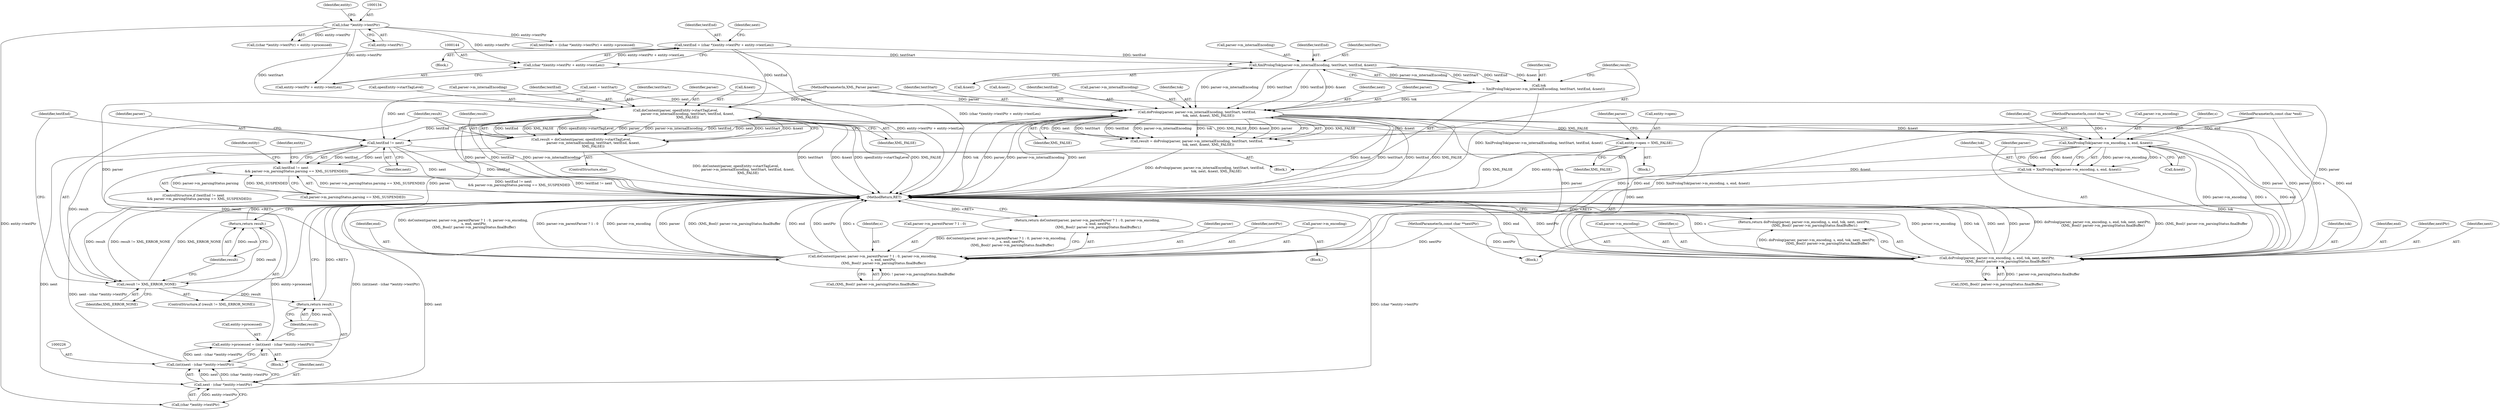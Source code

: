 digraph "0_libexpat_c20b758c332d9a13afbbb276d30db1d183a85d43_1@integer" {
"1000141" [label="(Call,textEnd = (char *)(entity->textPtr + entity->textLen))"];
"1000143" [label="(Call,(char *)(entity->textPtr + entity->textLen))"];
"1000133" [label="(Call,(char *)entity->textPtr)"];
"1000163" [label="(Call,XmlPrologTok(parser->m_internalEncoding, textStart, textEnd, &next))"];
"1000161" [label="(Call,tok\n         = XmlPrologTok(parser->m_internalEncoding, textStart, textEnd, &next))"];
"1000173" [label="(Call,doProlog(parser, parser->m_internalEncoding, textStart, textEnd,\n                      tok, next, &next, XML_FALSE))"];
"1000171" [label="(Call,result = doProlog(parser, parser->m_internalEncoding, textStart, textEnd,\n                      tok, next, &next, XML_FALSE))"];
"1000202" [label="(Call,result != XML_ERROR_NONE)"];
"1000205" [label="(Return,return result;)"];
"1000234" [label="(Return,return result;)"];
"1000210" [label="(Call,textEnd != next)"];
"1000209" [label="(Call,textEnd != next\n           && parser->m_parsingStatus.parsing == XML_SUSPENDED)"];
"1000227" [label="(Call,next - (char *)entity->textPtr)"];
"1000225" [label="(Call,(int)(next - (char *)entity->textPtr))"];
"1000221" [label="(Call,entity->processed = (int)(next - (char *)entity->textPtr))"];
"1000284" [label="(Call,doProlog(parser, parser->m_encoding, s, end, tok, next, nextPtr,\n                    (XML_Bool)! parser->m_parsingStatus.finalBuffer))"];
"1000283" [label="(Return,return doProlog(parser, parser->m_encoding, s, end, tok, next, nextPtr,\n                    (XML_Bool)! parser->m_parsingStatus.finalBuffer);)"];
"1000238" [label="(Call,entity->open = XML_FALSE)"];
"1000275" [label="(Call,XmlPrologTok(parser->m_encoding, s, end, &next))"];
"1000273" [label="(Call,tok = XmlPrologTok(parser->m_encoding, s, end, &next))"];
"1000310" [label="(Call,doContent(parser, parser->m_parentParser ? 1 : 0, parser->m_encoding,\n                     s, end, nextPtr,\n                     (XML_Bool)! parser->m_parsingStatus.finalBuffer))"];
"1000309" [label="(Return,return doContent(parser, parser->m_parentParser ? 1 : 0, parser->m_encoding,\n                     s, end, nextPtr,\n                     (XML_Bool)! parser->m_parsingStatus.finalBuffer);)"];
"1000188" [label="(Call,doContent(parser, openEntity->startTagLevel,\n                       parser->m_internalEncoding, textStart, textEnd, &next,\n                       XML_FALSE))"];
"1000186" [label="(Call,result = doContent(parser, openEntity->startTagLevel,\n                       parser->m_internalEncoding, textStart, textEnd, &next,\n                       XML_FALSE))"];
"1000281" [label="(Call,&next)"];
"1000321" [label="(Identifier,s)"];
"1000222" [label="(Call,entity->processed)"];
"1000273" [label="(Call,tok = XmlPrologTok(parser->m_encoding, s, end, &next))"];
"1000188" [label="(Call,doContent(parser, openEntity->startTagLevel,\n                       parser->m_internalEncoding, textStart, textEnd, &next,\n                       XML_FALSE))"];
"1000312" [label="(Call,parser->m_parentParser ? 1 : 0)"];
"1000240" [label="(Identifier,entity)"];
"1000303" [label="(Block,)"];
"1000266" [label="(Block,)"];
"1000205" [label="(Return,return result;)"];
"1000291" [label="(Identifier,tok)"];
"1000310" [label="(Call,doContent(parser, parser->m_parentParser ? 1 : 0, parser->m_encoding,\n                     s, end, nextPtr,\n                     (XML_Bool)! parser->m_parsingStatus.finalBuffer))"];
"1000285" [label="(Identifier,parser)"];
"1000186" [label="(Call,result = doContent(parser, openEntity->startTagLevel,\n                       parser->m_internalEncoding, textStart, textEnd, &next,\n                       XML_FALSE))"];
"1000235" [label="(Identifier,result)"];
"1000105" [label="(MethodParameterIn,const char *s)"];
"1000208" [label="(ControlStructure,if (textEnd != next\n           && parser->m_parsingStatus.parsing == XML_SUSPENDED))"];
"1000133" [label="(Call,(char *)entity->textPtr)"];
"1000202" [label="(Call,result != XML_ERROR_NONE)"];
"1000309" [label="(Return,return doContent(parser, parser->m_parentParser ? 1 : 0, parser->m_encoding,\n                     s, end, nextPtr,\n                     (XML_Bool)! parser->m_parsingStatus.finalBuffer);)"];
"1000227" [label="(Call,next - (char *)entity->textPtr)"];
"1000172" [label="(Identifier,result)"];
"1000290" [label="(Identifier,end)"];
"1000311" [label="(Identifier,parser)"];
"1000211" [label="(Identifier,textEnd)"];
"1000143" [label="(Call,(char *)(entity->textPtr + entity->textLen))"];
"1000280" [label="(Identifier,end)"];
"1000132" [label="(Call,((char *)entity->textPtr) + entity->processed)"];
"1000293" [label="(Identifier,nextPtr)"];
"1000180" [label="(Identifier,tok)"];
"1000292" [label="(Identifier,next)"];
"1000239" [label="(Call,entity->open)"];
"1000323" [label="(Identifier,nextPtr)"];
"1000286" [label="(Call,parser->m_encoding)"];
"1000200" [label="(Identifier,XML_FALSE)"];
"1000318" [label="(Call,parser->m_encoding)"];
"1000324" [label="(Call,(XML_Bool)! parser->m_parsingStatus.finalBuffer)"];
"1000289" [label="(Identifier,s)"];
"1000181" [label="(Identifier,next)"];
"1000223" [label="(Identifier,entity)"];
"1000322" [label="(Identifier,end)"];
"1000185" [label="(ControlStructure,else)"];
"1000274" [label="(Identifier,tok)"];
"1000162" [label="(Identifier,tok)"];
"1000276" [label="(Call,parser->m_encoding)"];
"1000135" [label="(Call,entity->textPtr)"];
"1000108" [label="(Block,)"];
"1000204" [label="(Identifier,XML_ERROR_NONE)"];
"1000294" [label="(Call,(XML_Bool)! parser->m_parsingStatus.finalBuffer)"];
"1000104" [label="(MethodParameterIn,XML_Parser parser)"];
"1000164" [label="(Call,parser->m_internalEncoding)"];
"1000171" [label="(Call,result = doProlog(parser, parser->m_internalEncoding, textStart, textEnd,\n                      tok, next, &next, XML_FALSE))"];
"1000163" [label="(Call,XmlPrologTok(parser->m_internalEncoding, textStart, textEnd, &next))"];
"1000284" [label="(Call,doProlog(parser, parser->m_encoding, s, end, tok, next, nextPtr,\n                    (XML_Bool)! parser->m_parsingStatus.finalBuffer))"];
"1000216" [label="(Identifier,parser)"];
"1000242" [label="(Identifier,XML_FALSE)"];
"1000168" [label="(Identifier,textEnd)"];
"1000238" [label="(Call,entity->open = XML_FALSE)"];
"1000190" [label="(Call,openEntity->startTagLevel)"];
"1000174" [label="(Identifier,parser)"];
"1000193" [label="(Call,parser->m_internalEncoding)"];
"1000178" [label="(Identifier,textStart)"];
"1000142" [label="(Identifier,textEnd)"];
"1000169" [label="(Call,&next)"];
"1000206" [label="(Identifier,result)"];
"1000283" [label="(Return,return doProlog(parser, parser->m_encoding, s, end, tok, next, nextPtr,\n                    (XML_Bool)! parser->m_parsingStatus.finalBuffer);)"];
"1000210" [label="(Call,textEnd != next)"];
"1000203" [label="(Identifier,result)"];
"1000161" [label="(Call,tok\n         = XmlPrologTok(parser->m_internalEncoding, textStart, textEnd, &next))"];
"1000139" [label="(Identifier,entity)"];
"1000201" [label="(ControlStructure,if (result != XML_ERROR_NONE))"];
"1000167" [label="(Identifier,textStart)"];
"1000145" [label="(Call,entity->textPtr + entity->textLen)"];
"1000220" [label="(Block,)"];
"1000245" [label="(Identifier,parser)"];
"1000153" [label="(Identifier,next)"];
"1000197" [label="(Identifier,textEnd)"];
"1000209" [label="(Call,textEnd != next\n           && parser->m_parsingStatus.parsing == XML_SUSPENDED)"];
"1000234" [label="(Return,return result;)"];
"1000107" [label="(MethodParameterIn,const char **nextPtr)"];
"1000212" [label="(Identifier,next)"];
"1000187" [label="(Identifier,result)"];
"1000159" [label="(Block,)"];
"1000184" [label="(Identifier,XML_FALSE)"];
"1000221" [label="(Call,entity->processed = (int)(next - (char *)entity->textPtr))"];
"1000229" [label="(Call,(char *)entity->textPtr)"];
"1000228" [label="(Identifier,next)"];
"1000237" [label="(Block,)"];
"1000152" [label="(Call,next = textStart)"];
"1000196" [label="(Identifier,textStart)"];
"1000189" [label="(Identifier,parser)"];
"1000225" [label="(Call,(int)(next - (char *)entity->textPtr))"];
"1000275" [label="(Call,XmlPrologTok(parser->m_encoding, s, end, &next))"];
"1000141" [label="(Call,textEnd = (char *)(entity->textPtr + entity->textLen))"];
"1000173" [label="(Call,doProlog(parser, parser->m_internalEncoding, textStart, textEnd,\n                      tok, next, &next, XML_FALSE))"];
"1000182" [label="(Call,&next)"];
"1000106" [label="(MethodParameterIn,const char *end)"];
"1000332" [label="(MethodReturn,RET)"];
"1000279" [label="(Identifier,s)"];
"1000198" [label="(Call,&next)"];
"1000179" [label="(Identifier,textEnd)"];
"1000130" [label="(Call,textStart = ((char *)entity->textPtr) + entity->processed)"];
"1000175" [label="(Call,parser->m_internalEncoding)"];
"1000213" [label="(Call,parser->m_parsingStatus.parsing == XML_SUSPENDED)"];
"1000141" -> "1000108"  [label="AST: "];
"1000141" -> "1000143"  [label="CFG: "];
"1000142" -> "1000141"  [label="AST: "];
"1000143" -> "1000141"  [label="AST: "];
"1000153" -> "1000141"  [label="CFG: "];
"1000141" -> "1000332"  [label="DDG: (char *)(entity->textPtr + entity->textLen)"];
"1000143" -> "1000141"  [label="DDG: entity->textPtr + entity->textLen"];
"1000141" -> "1000163"  [label="DDG: textEnd"];
"1000141" -> "1000188"  [label="DDG: textEnd"];
"1000143" -> "1000145"  [label="CFG: "];
"1000144" -> "1000143"  [label="AST: "];
"1000145" -> "1000143"  [label="AST: "];
"1000143" -> "1000332"  [label="DDG: entity->textPtr + entity->textLen"];
"1000133" -> "1000143"  [label="DDG: entity->textPtr"];
"1000133" -> "1000132"  [label="AST: "];
"1000133" -> "1000135"  [label="CFG: "];
"1000134" -> "1000133"  [label="AST: "];
"1000135" -> "1000133"  [label="AST: "];
"1000139" -> "1000133"  [label="CFG: "];
"1000133" -> "1000130"  [label="DDG: entity->textPtr"];
"1000133" -> "1000132"  [label="DDG: entity->textPtr"];
"1000133" -> "1000145"  [label="DDG: entity->textPtr"];
"1000133" -> "1000229"  [label="DDG: entity->textPtr"];
"1000163" -> "1000161"  [label="AST: "];
"1000163" -> "1000169"  [label="CFG: "];
"1000164" -> "1000163"  [label="AST: "];
"1000167" -> "1000163"  [label="AST: "];
"1000168" -> "1000163"  [label="AST: "];
"1000169" -> "1000163"  [label="AST: "];
"1000161" -> "1000163"  [label="CFG: "];
"1000163" -> "1000161"  [label="DDG: parser->m_internalEncoding"];
"1000163" -> "1000161"  [label="DDG: textStart"];
"1000163" -> "1000161"  [label="DDG: textEnd"];
"1000163" -> "1000161"  [label="DDG: &next"];
"1000130" -> "1000163"  [label="DDG: textStart"];
"1000163" -> "1000173"  [label="DDG: parser->m_internalEncoding"];
"1000163" -> "1000173"  [label="DDG: textStart"];
"1000163" -> "1000173"  [label="DDG: textEnd"];
"1000163" -> "1000173"  [label="DDG: &next"];
"1000161" -> "1000159"  [label="AST: "];
"1000162" -> "1000161"  [label="AST: "];
"1000172" -> "1000161"  [label="CFG: "];
"1000161" -> "1000332"  [label="DDG: XmlPrologTok(parser->m_internalEncoding, textStart, textEnd, &next)"];
"1000161" -> "1000173"  [label="DDG: tok"];
"1000173" -> "1000171"  [label="AST: "];
"1000173" -> "1000184"  [label="CFG: "];
"1000174" -> "1000173"  [label="AST: "];
"1000175" -> "1000173"  [label="AST: "];
"1000178" -> "1000173"  [label="AST: "];
"1000179" -> "1000173"  [label="AST: "];
"1000180" -> "1000173"  [label="AST: "];
"1000181" -> "1000173"  [label="AST: "];
"1000182" -> "1000173"  [label="AST: "];
"1000184" -> "1000173"  [label="AST: "];
"1000171" -> "1000173"  [label="CFG: "];
"1000173" -> "1000332"  [label="DDG: next"];
"1000173" -> "1000332"  [label="DDG: &next"];
"1000173" -> "1000332"  [label="DDG: textStart"];
"1000173" -> "1000332"  [label="DDG: textEnd"];
"1000173" -> "1000332"  [label="DDG: XML_FALSE"];
"1000173" -> "1000332"  [label="DDG: tok"];
"1000173" -> "1000332"  [label="DDG: parser"];
"1000173" -> "1000332"  [label="DDG: parser->m_internalEncoding"];
"1000173" -> "1000171"  [label="DDG: XML_FALSE"];
"1000173" -> "1000171"  [label="DDG: next"];
"1000173" -> "1000171"  [label="DDG: textStart"];
"1000173" -> "1000171"  [label="DDG: textEnd"];
"1000173" -> "1000171"  [label="DDG: parser->m_internalEncoding"];
"1000173" -> "1000171"  [label="DDG: tok"];
"1000173" -> "1000171"  [label="DDG: &next"];
"1000173" -> "1000171"  [label="DDG: parser"];
"1000104" -> "1000173"  [label="DDG: parser"];
"1000152" -> "1000173"  [label="DDG: next"];
"1000173" -> "1000210"  [label="DDG: textEnd"];
"1000173" -> "1000210"  [label="DDG: next"];
"1000173" -> "1000238"  [label="DDG: XML_FALSE"];
"1000173" -> "1000275"  [label="DDG: &next"];
"1000173" -> "1000284"  [label="DDG: parser"];
"1000173" -> "1000310"  [label="DDG: parser"];
"1000171" -> "1000159"  [label="AST: "];
"1000172" -> "1000171"  [label="AST: "];
"1000203" -> "1000171"  [label="CFG: "];
"1000171" -> "1000332"  [label="DDG: doProlog(parser, parser->m_internalEncoding, textStart, textEnd,\n                      tok, next, &next, XML_FALSE)"];
"1000171" -> "1000202"  [label="DDG: result"];
"1000202" -> "1000201"  [label="AST: "];
"1000202" -> "1000204"  [label="CFG: "];
"1000203" -> "1000202"  [label="AST: "];
"1000204" -> "1000202"  [label="AST: "];
"1000206" -> "1000202"  [label="CFG: "];
"1000211" -> "1000202"  [label="CFG: "];
"1000202" -> "1000332"  [label="DDG: result"];
"1000202" -> "1000332"  [label="DDG: result != XML_ERROR_NONE"];
"1000202" -> "1000332"  [label="DDG: XML_ERROR_NONE"];
"1000186" -> "1000202"  [label="DDG: result"];
"1000202" -> "1000205"  [label="DDG: result"];
"1000202" -> "1000234"  [label="DDG: result"];
"1000205" -> "1000201"  [label="AST: "];
"1000205" -> "1000206"  [label="CFG: "];
"1000206" -> "1000205"  [label="AST: "];
"1000332" -> "1000205"  [label="CFG: "];
"1000205" -> "1000332"  [label="DDG: <RET>"];
"1000206" -> "1000205"  [label="DDG: result"];
"1000234" -> "1000220"  [label="AST: "];
"1000234" -> "1000235"  [label="CFG: "];
"1000235" -> "1000234"  [label="AST: "];
"1000332" -> "1000234"  [label="CFG: "];
"1000234" -> "1000332"  [label="DDG: <RET>"];
"1000235" -> "1000234"  [label="DDG: result"];
"1000210" -> "1000209"  [label="AST: "];
"1000210" -> "1000212"  [label="CFG: "];
"1000211" -> "1000210"  [label="AST: "];
"1000212" -> "1000210"  [label="AST: "];
"1000216" -> "1000210"  [label="CFG: "];
"1000209" -> "1000210"  [label="CFG: "];
"1000210" -> "1000332"  [label="DDG: next"];
"1000210" -> "1000332"  [label="DDG: textEnd"];
"1000210" -> "1000209"  [label="DDG: textEnd"];
"1000210" -> "1000209"  [label="DDG: next"];
"1000188" -> "1000210"  [label="DDG: textEnd"];
"1000152" -> "1000210"  [label="DDG: next"];
"1000210" -> "1000227"  [label="DDG: next"];
"1000210" -> "1000284"  [label="DDG: next"];
"1000209" -> "1000208"  [label="AST: "];
"1000209" -> "1000213"  [label="CFG: "];
"1000213" -> "1000209"  [label="AST: "];
"1000223" -> "1000209"  [label="CFG: "];
"1000240" -> "1000209"  [label="CFG: "];
"1000209" -> "1000332"  [label="DDG: textEnd != next\n           && parser->m_parsingStatus.parsing == XML_SUSPENDED"];
"1000209" -> "1000332"  [label="DDG: textEnd != next"];
"1000209" -> "1000332"  [label="DDG: parser->m_parsingStatus.parsing == XML_SUSPENDED"];
"1000213" -> "1000209"  [label="DDG: parser->m_parsingStatus.parsing"];
"1000213" -> "1000209"  [label="DDG: XML_SUSPENDED"];
"1000227" -> "1000225"  [label="AST: "];
"1000227" -> "1000229"  [label="CFG: "];
"1000228" -> "1000227"  [label="AST: "];
"1000229" -> "1000227"  [label="AST: "];
"1000225" -> "1000227"  [label="CFG: "];
"1000227" -> "1000332"  [label="DDG: next"];
"1000227" -> "1000332"  [label="DDG: (char *)entity->textPtr"];
"1000227" -> "1000225"  [label="DDG: next"];
"1000227" -> "1000225"  [label="DDG: (char *)entity->textPtr"];
"1000229" -> "1000227"  [label="DDG: entity->textPtr"];
"1000225" -> "1000221"  [label="AST: "];
"1000226" -> "1000225"  [label="AST: "];
"1000221" -> "1000225"  [label="CFG: "];
"1000225" -> "1000332"  [label="DDG: next - (char *)entity->textPtr"];
"1000225" -> "1000221"  [label="DDG: next - (char *)entity->textPtr"];
"1000221" -> "1000220"  [label="AST: "];
"1000222" -> "1000221"  [label="AST: "];
"1000235" -> "1000221"  [label="CFG: "];
"1000221" -> "1000332"  [label="DDG: (int)(next - (char *)entity->textPtr)"];
"1000221" -> "1000332"  [label="DDG: entity->processed"];
"1000284" -> "1000283"  [label="AST: "];
"1000284" -> "1000294"  [label="CFG: "];
"1000285" -> "1000284"  [label="AST: "];
"1000286" -> "1000284"  [label="AST: "];
"1000289" -> "1000284"  [label="AST: "];
"1000290" -> "1000284"  [label="AST: "];
"1000291" -> "1000284"  [label="AST: "];
"1000292" -> "1000284"  [label="AST: "];
"1000293" -> "1000284"  [label="AST: "];
"1000294" -> "1000284"  [label="AST: "];
"1000283" -> "1000284"  [label="CFG: "];
"1000284" -> "1000332"  [label="DDG: parser->m_encoding"];
"1000284" -> "1000332"  [label="DDG: tok"];
"1000284" -> "1000332"  [label="DDG: next"];
"1000284" -> "1000332"  [label="DDG: parser"];
"1000284" -> "1000332"  [label="DDG: doProlog(parser, parser->m_encoding, s, end, tok, next, nextPtr,\n                    (XML_Bool)! parser->m_parsingStatus.finalBuffer)"];
"1000284" -> "1000332"  [label="DDG: (XML_Bool)! parser->m_parsingStatus.finalBuffer"];
"1000284" -> "1000332"  [label="DDG: end"];
"1000284" -> "1000332"  [label="DDG: nextPtr"];
"1000284" -> "1000332"  [label="DDG: s"];
"1000284" -> "1000283"  [label="DDG: doProlog(parser, parser->m_encoding, s, end, tok, next, nextPtr,\n                    (XML_Bool)! parser->m_parsingStatus.finalBuffer)"];
"1000188" -> "1000284"  [label="DDG: parser"];
"1000104" -> "1000284"  [label="DDG: parser"];
"1000275" -> "1000284"  [label="DDG: parser->m_encoding"];
"1000275" -> "1000284"  [label="DDG: s"];
"1000275" -> "1000284"  [label="DDG: end"];
"1000105" -> "1000284"  [label="DDG: s"];
"1000106" -> "1000284"  [label="DDG: end"];
"1000273" -> "1000284"  [label="DDG: tok"];
"1000107" -> "1000284"  [label="DDG: nextPtr"];
"1000294" -> "1000284"  [label="DDG: ! parser->m_parsingStatus.finalBuffer"];
"1000283" -> "1000266"  [label="AST: "];
"1000332" -> "1000283"  [label="CFG: "];
"1000283" -> "1000332"  [label="DDG: <RET>"];
"1000238" -> "1000237"  [label="AST: "];
"1000238" -> "1000242"  [label="CFG: "];
"1000239" -> "1000238"  [label="AST: "];
"1000242" -> "1000238"  [label="AST: "];
"1000245" -> "1000238"  [label="CFG: "];
"1000238" -> "1000332"  [label="DDG: entity->open"];
"1000238" -> "1000332"  [label="DDG: XML_FALSE"];
"1000188" -> "1000238"  [label="DDG: XML_FALSE"];
"1000275" -> "1000273"  [label="AST: "];
"1000275" -> "1000281"  [label="CFG: "];
"1000276" -> "1000275"  [label="AST: "];
"1000279" -> "1000275"  [label="AST: "];
"1000280" -> "1000275"  [label="AST: "];
"1000281" -> "1000275"  [label="AST: "];
"1000273" -> "1000275"  [label="CFG: "];
"1000275" -> "1000332"  [label="DDG: &next"];
"1000275" -> "1000273"  [label="DDG: parser->m_encoding"];
"1000275" -> "1000273"  [label="DDG: s"];
"1000275" -> "1000273"  [label="DDG: end"];
"1000275" -> "1000273"  [label="DDG: &next"];
"1000105" -> "1000275"  [label="DDG: s"];
"1000106" -> "1000275"  [label="DDG: end"];
"1000188" -> "1000275"  [label="DDG: &next"];
"1000273" -> "1000266"  [label="AST: "];
"1000274" -> "1000273"  [label="AST: "];
"1000285" -> "1000273"  [label="CFG: "];
"1000273" -> "1000332"  [label="DDG: XmlPrologTok(parser->m_encoding, s, end, &next)"];
"1000310" -> "1000309"  [label="AST: "];
"1000310" -> "1000324"  [label="CFG: "];
"1000311" -> "1000310"  [label="AST: "];
"1000312" -> "1000310"  [label="AST: "];
"1000318" -> "1000310"  [label="AST: "];
"1000321" -> "1000310"  [label="AST: "];
"1000322" -> "1000310"  [label="AST: "];
"1000323" -> "1000310"  [label="AST: "];
"1000324" -> "1000310"  [label="AST: "];
"1000309" -> "1000310"  [label="CFG: "];
"1000310" -> "1000332"  [label="DDG: doContent(parser, parser->m_parentParser ? 1 : 0, parser->m_encoding,\n                     s, end, nextPtr,\n                     (XML_Bool)! parser->m_parsingStatus.finalBuffer)"];
"1000310" -> "1000332"  [label="DDG: parser->m_parentParser ? 1 : 0"];
"1000310" -> "1000332"  [label="DDG: parser->m_encoding"];
"1000310" -> "1000332"  [label="DDG: parser"];
"1000310" -> "1000332"  [label="DDG: (XML_Bool)! parser->m_parsingStatus.finalBuffer"];
"1000310" -> "1000332"  [label="DDG: end"];
"1000310" -> "1000332"  [label="DDG: nextPtr"];
"1000310" -> "1000332"  [label="DDG: s"];
"1000310" -> "1000309"  [label="DDG: doContent(parser, parser->m_parentParser ? 1 : 0, parser->m_encoding,\n                     s, end, nextPtr,\n                     (XML_Bool)! parser->m_parsingStatus.finalBuffer)"];
"1000188" -> "1000310"  [label="DDG: parser"];
"1000104" -> "1000310"  [label="DDG: parser"];
"1000105" -> "1000310"  [label="DDG: s"];
"1000106" -> "1000310"  [label="DDG: end"];
"1000107" -> "1000310"  [label="DDG: nextPtr"];
"1000324" -> "1000310"  [label="DDG: ! parser->m_parsingStatus.finalBuffer"];
"1000309" -> "1000303"  [label="AST: "];
"1000332" -> "1000309"  [label="CFG: "];
"1000309" -> "1000332"  [label="DDG: <RET>"];
"1000188" -> "1000186"  [label="AST: "];
"1000188" -> "1000200"  [label="CFG: "];
"1000189" -> "1000188"  [label="AST: "];
"1000190" -> "1000188"  [label="AST: "];
"1000193" -> "1000188"  [label="AST: "];
"1000196" -> "1000188"  [label="AST: "];
"1000197" -> "1000188"  [label="AST: "];
"1000198" -> "1000188"  [label="AST: "];
"1000200" -> "1000188"  [label="AST: "];
"1000186" -> "1000188"  [label="CFG: "];
"1000188" -> "1000332"  [label="DDG: openEntity->startTagLevel"];
"1000188" -> "1000332"  [label="DDG: XML_FALSE"];
"1000188" -> "1000332"  [label="DDG: parser"];
"1000188" -> "1000332"  [label="DDG: textEnd"];
"1000188" -> "1000332"  [label="DDG: parser->m_internalEncoding"];
"1000188" -> "1000332"  [label="DDG: textStart"];
"1000188" -> "1000332"  [label="DDG: &next"];
"1000188" -> "1000186"  [label="DDG: textEnd"];
"1000188" -> "1000186"  [label="DDG: XML_FALSE"];
"1000188" -> "1000186"  [label="DDG: openEntity->startTagLevel"];
"1000188" -> "1000186"  [label="DDG: parser"];
"1000188" -> "1000186"  [label="DDG: parser->m_internalEncoding"];
"1000188" -> "1000186"  [label="DDG: textStart"];
"1000188" -> "1000186"  [label="DDG: &next"];
"1000104" -> "1000188"  [label="DDG: parser"];
"1000130" -> "1000188"  [label="DDG: textStart"];
"1000186" -> "1000185"  [label="AST: "];
"1000187" -> "1000186"  [label="AST: "];
"1000203" -> "1000186"  [label="CFG: "];
"1000186" -> "1000332"  [label="DDG: doContent(parser, openEntity->startTagLevel,\n                       parser->m_internalEncoding, textStart, textEnd, &next,\n                       XML_FALSE)"];
}
